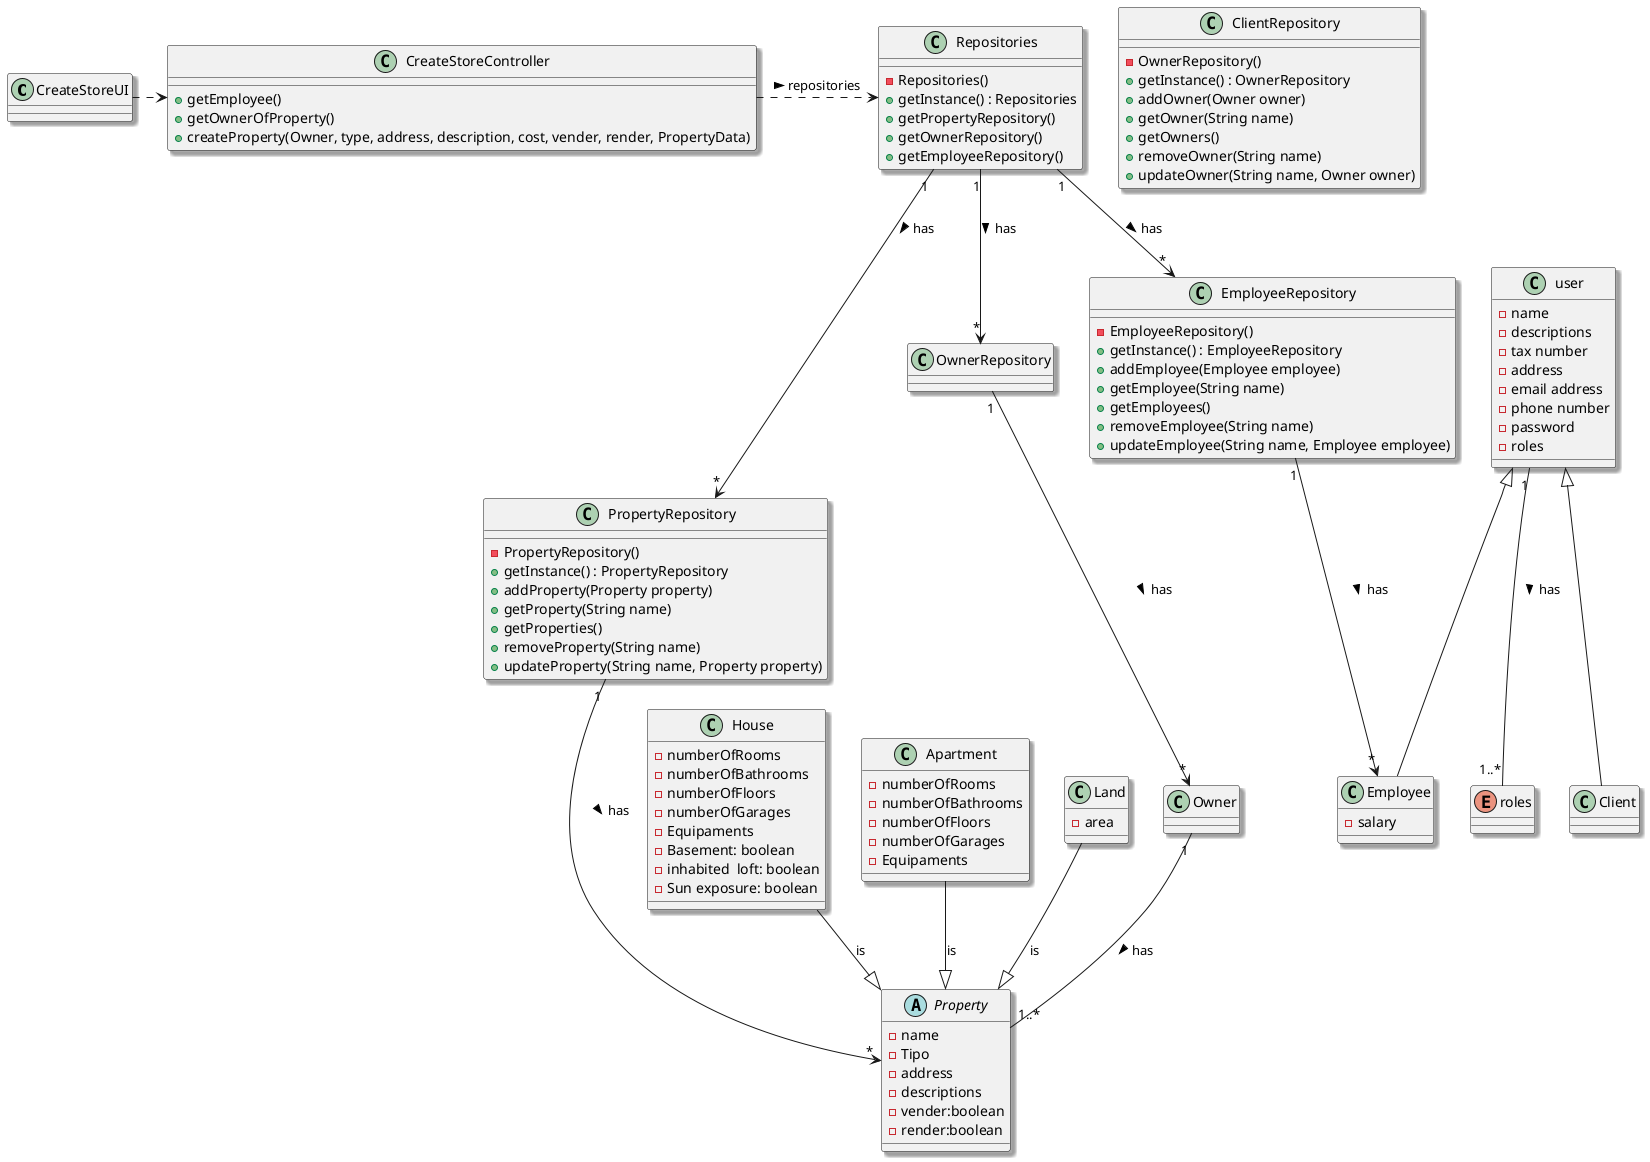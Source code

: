 @startuml
'https://plantuml.com/class-diagram
skinparam monochrome false
skinparam packageStyle rectangle
skinparam shadowing true
top to bottom direction

class CreateStoreUI{
}

class CreateStoreController{
   + getEmployee()
   + getOwnerOfProperty()
   + createProperty(Owner, type, address, description, cost, vender, render, PropertyData)
}

class user{
    - name
    - descriptions
    - tax number
    - address
    - email address
    - phone number
    - password
    - roles

}

enum roles{

}

class Client extends user{
}

class Employee extends user{
    -salary
}

abstract class Property {
    - name
    - Tipo
    - address
    - descriptions
    - vender:boolean
    - render:boolean
}

class Repositories {
    - Repositories()
    + getInstance() : Repositories
    + getPropertyRepository()
    + getOwnerRepository()
    + getEmployeeRepository()

}

class PropertyRepository {
    - PropertyRepository()
    + getInstance() : PropertyRepository
    + addProperty(Property property)
    + getProperty(String name)
    + getProperties()
    + removeProperty(String name)
    + updateProperty(String name, Property property)
}

class ClientRepository {
    - OwnerRepository()
    + getInstance() : OwnerRepository
    + addOwner(Owner owner)
    + getOwner(String name)
    + getOwners()
    + removeOwner(String name)
    + updateOwner(String name, Owner owner)
}

class EmployeeRepository {
    - EmployeeRepository()
    + getInstance() : EmployeeRepository
    + addEmployee(Employee employee)
    + getEmployee(String name)
    + getEmployees()
    + removeEmployee(String name)
    + updateEmployee(String name, Employee employee)
}

class House{
    - numberOfRooms
    - numberOfBathrooms
    - numberOfFloors
    - numberOfGarages
    - Equipaments
    - Basement: boolean
    - inhabited  loft: boolean
    - Sun exposure: boolean
}
class Apartment{
    - numberOfRooms
    - numberOfBathrooms
    - numberOfFloors
    - numberOfGarages
    - Equipaments

}
class Land{
    - area
}


CreateStoreUI .> CreateStoreController
CreateStoreController .> Repositories : repositories >
Repositories "1" --> "*" PropertyRepository : has >
Repositories "1" --> "*" OwnerRepository : has >
Repositories "1" --> "*" EmployeeRepository : has >
PropertyRepository "1" --> "*" Property : has >
OwnerRepository "1" --> "*" Owner : has >
EmployeeRepository "1" --> "*" Employee : has >
user "1"--"1..*" roles : has >
Owner "1"--"1..*" Property : has >
House  --|>  Property  : is
Apartment  --|>  Property : is
Land  --|>  Property : is














@enduml